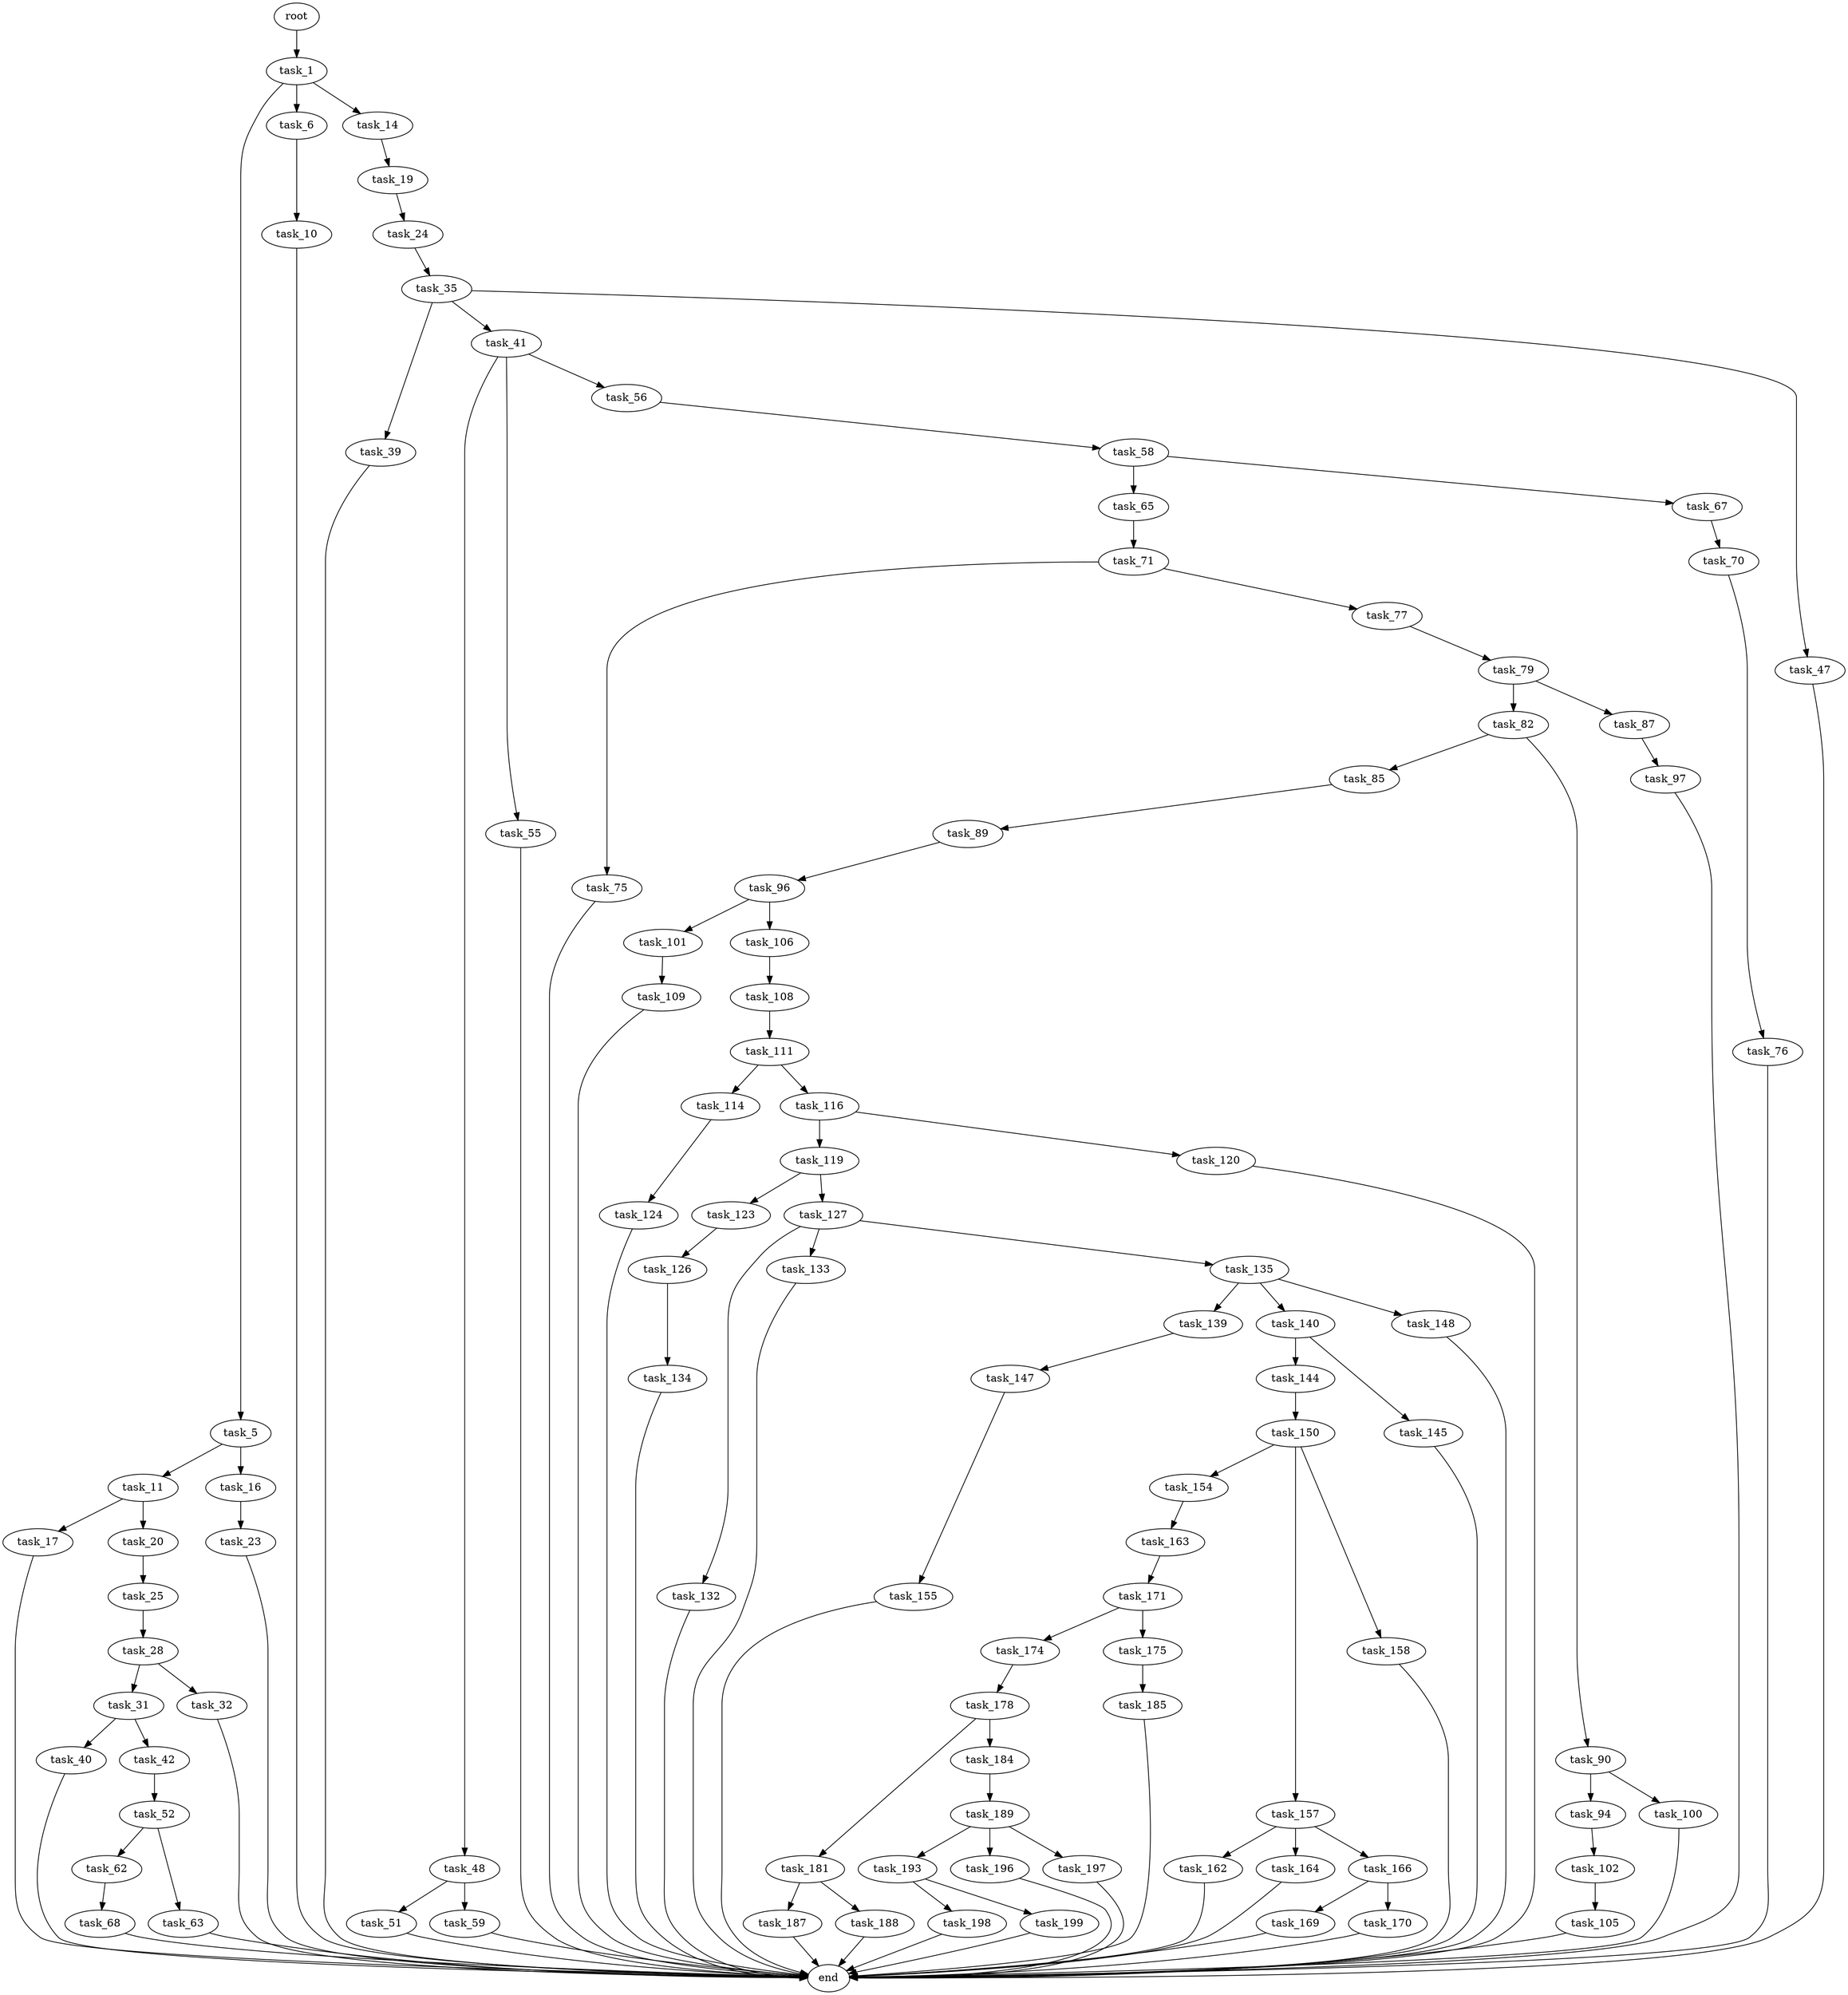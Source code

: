 digraph G {
  root [size="0.000000"];
  task_1 [size="1698684182.000000"];
  task_5 [size="5152889784.000000"];
  task_6 [size="8589934592.000000"];
  task_14 [size="7643782789.000000"];
  task_11 [size="2488674595.000000"];
  task_16 [size="6396605899.000000"];
  task_10 [size="1672945199.000000"];
  end [size="0.000000"];
  task_17 [size="48759662466.000000"];
  task_20 [size="16196215071.000000"];
  task_19 [size="134217728000.000000"];
  task_23 [size="231928233984.000000"];
  task_24 [size="448267355.000000"];
  task_25 [size="224131323465.000000"];
  task_35 [size="231928233984.000000"];
  task_28 [size="368293445632.000000"];
  task_31 [size="4497555855.000000"];
  task_32 [size="2454181930.000000"];
  task_40 [size="13090668725.000000"];
  task_42 [size="28991029248.000000"];
  task_39 [size="458467645740.000000"];
  task_41 [size="97374163635.000000"];
  task_47 [size="1005860744.000000"];
  task_48 [size="549755813888.000000"];
  task_55 [size="28689494114.000000"];
  task_56 [size="8589934592.000000"];
  task_52 [size="309196077.000000"];
  task_51 [size="1279341475681.000000"];
  task_59 [size="368293445632.000000"];
  task_62 [size="368293445632.000000"];
  task_63 [size="1073741824000.000000"];
  task_58 [size="400207875080.000000"];
  task_65 [size="368293445632.000000"];
  task_67 [size="6950291684.000000"];
  task_68 [size="782757789696.000000"];
  task_71 [size="28991029248.000000"];
  task_70 [size="9948916839.000000"];
  task_76 [size="31429175472.000000"];
  task_75 [size="3983602148.000000"];
  task_77 [size="3528057244.000000"];
  task_79 [size="9351688384.000000"];
  task_82 [size="4003804918.000000"];
  task_87 [size="10700688508.000000"];
  task_85 [size="231928233984.000000"];
  task_90 [size="147574631905.000000"];
  task_89 [size="1468499672.000000"];
  task_97 [size="123625560096.000000"];
  task_96 [size="1073741824000.000000"];
  task_94 [size="3350297877.000000"];
  task_100 [size="28991029248.000000"];
  task_102 [size="549755813888.000000"];
  task_101 [size="4434822812.000000"];
  task_106 [size="1073741824000.000000"];
  task_109 [size="5410404110.000000"];
  task_105 [size="1073741824000.000000"];
  task_108 [size="782757789696.000000"];
  task_111 [size="28991029248.000000"];
  task_114 [size="549755813888.000000"];
  task_116 [size="786731166451.000000"];
  task_124 [size="25993558743.000000"];
  task_119 [size="8589934592.000000"];
  task_120 [size="134217728000.000000"];
  task_123 [size="1073741824000.000000"];
  task_127 [size="620596698913.000000"];
  task_126 [size="28991029248.000000"];
  task_134 [size="782757789696.000000"];
  task_132 [size="153751099512.000000"];
  task_133 [size="568120313956.000000"];
  task_135 [size="11363446588.000000"];
  task_139 [size="78018382518.000000"];
  task_140 [size="973502065.000000"];
  task_148 [size="1109969333751.000000"];
  task_147 [size="99611825988.000000"];
  task_144 [size="287105510197.000000"];
  task_145 [size="15714938295.000000"];
  task_150 [size="323644190578.000000"];
  task_155 [size="36395975814.000000"];
  task_154 [size="11982628037.000000"];
  task_157 [size="188002260456.000000"];
  task_158 [size="467104892136.000000"];
  task_163 [size="171247470119.000000"];
  task_162 [size="1757582130.000000"];
  task_164 [size="428874188635.000000"];
  task_166 [size="168844286544.000000"];
  task_171 [size="8589934592.000000"];
  task_169 [size="542706642080.000000"];
  task_170 [size="1073741824000.000000"];
  task_174 [size="417905699108.000000"];
  task_175 [size="107316531119.000000"];
  task_178 [size="19635227308.000000"];
  task_185 [size="142405700748.000000"];
  task_181 [size="231928233984.000000"];
  task_184 [size="231928233984.000000"];
  task_187 [size="549755813888.000000"];
  task_188 [size="594566632.000000"];
  task_189 [size="3124989707.000000"];
  task_193 [size="368293445632.000000"];
  task_196 [size="340524417792.000000"];
  task_197 [size="231928233984.000000"];
  task_198 [size="368293445632.000000"];
  task_199 [size="1207144370276.000000"];

  root -> task_1 [size="1.000000"];
  task_1 -> task_5 [size="33554432.000000"];
  task_1 -> task_6 [size="33554432.000000"];
  task_1 -> task_14 [size="33554432.000000"];
  task_5 -> task_11 [size="209715200.000000"];
  task_5 -> task_16 [size="209715200.000000"];
  task_6 -> task_10 [size="33554432.000000"];
  task_14 -> task_19 [size="301989888.000000"];
  task_11 -> task_17 [size="134217728.000000"];
  task_11 -> task_20 [size="134217728.000000"];
  task_16 -> task_23 [size="411041792.000000"];
  task_10 -> end [size="1.000000"];
  task_17 -> end [size="1.000000"];
  task_20 -> task_25 [size="301989888.000000"];
  task_19 -> task_24 [size="209715200.000000"];
  task_23 -> end [size="1.000000"];
  task_24 -> task_35 [size="33554432.000000"];
  task_25 -> task_28 [size="301989888.000000"];
  task_35 -> task_39 [size="301989888.000000"];
  task_35 -> task_41 [size="301989888.000000"];
  task_35 -> task_47 [size="301989888.000000"];
  task_28 -> task_31 [size="411041792.000000"];
  task_28 -> task_32 [size="411041792.000000"];
  task_31 -> task_40 [size="75497472.000000"];
  task_31 -> task_42 [size="75497472.000000"];
  task_32 -> end [size="1.000000"];
  task_40 -> end [size="1.000000"];
  task_42 -> task_52 [size="75497472.000000"];
  task_39 -> end [size="1.000000"];
  task_41 -> task_48 [size="301989888.000000"];
  task_41 -> task_55 [size="301989888.000000"];
  task_41 -> task_56 [size="301989888.000000"];
  task_47 -> end [size="1.000000"];
  task_48 -> task_51 [size="536870912.000000"];
  task_48 -> task_59 [size="536870912.000000"];
  task_55 -> end [size="1.000000"];
  task_56 -> task_58 [size="33554432.000000"];
  task_52 -> task_62 [size="33554432.000000"];
  task_52 -> task_63 [size="33554432.000000"];
  task_51 -> end [size="1.000000"];
  task_59 -> end [size="1.000000"];
  task_62 -> task_68 [size="411041792.000000"];
  task_63 -> end [size="1.000000"];
  task_58 -> task_65 [size="536870912.000000"];
  task_58 -> task_67 [size="536870912.000000"];
  task_65 -> task_71 [size="411041792.000000"];
  task_67 -> task_70 [size="209715200.000000"];
  task_68 -> end [size="1.000000"];
  task_71 -> task_75 [size="75497472.000000"];
  task_71 -> task_77 [size="75497472.000000"];
  task_70 -> task_76 [size="301989888.000000"];
  task_76 -> end [size="1.000000"];
  task_75 -> end [size="1.000000"];
  task_77 -> task_79 [size="134217728.000000"];
  task_79 -> task_82 [size="301989888.000000"];
  task_79 -> task_87 [size="301989888.000000"];
  task_82 -> task_85 [size="134217728.000000"];
  task_82 -> task_90 [size="134217728.000000"];
  task_87 -> task_97 [size="301989888.000000"];
  task_85 -> task_89 [size="301989888.000000"];
  task_90 -> task_94 [size="411041792.000000"];
  task_90 -> task_100 [size="411041792.000000"];
  task_89 -> task_96 [size="75497472.000000"];
  task_97 -> end [size="1.000000"];
  task_96 -> task_101 [size="838860800.000000"];
  task_96 -> task_106 [size="838860800.000000"];
  task_94 -> task_102 [size="75497472.000000"];
  task_100 -> end [size="1.000000"];
  task_102 -> task_105 [size="536870912.000000"];
  task_101 -> task_109 [size="75497472.000000"];
  task_106 -> task_108 [size="838860800.000000"];
  task_109 -> end [size="1.000000"];
  task_105 -> end [size="1.000000"];
  task_108 -> task_111 [size="679477248.000000"];
  task_111 -> task_114 [size="75497472.000000"];
  task_111 -> task_116 [size="75497472.000000"];
  task_114 -> task_124 [size="536870912.000000"];
  task_116 -> task_119 [size="838860800.000000"];
  task_116 -> task_120 [size="838860800.000000"];
  task_124 -> end [size="1.000000"];
  task_119 -> task_123 [size="33554432.000000"];
  task_119 -> task_127 [size="33554432.000000"];
  task_120 -> end [size="1.000000"];
  task_123 -> task_126 [size="838860800.000000"];
  task_127 -> task_132 [size="411041792.000000"];
  task_127 -> task_133 [size="411041792.000000"];
  task_127 -> task_135 [size="411041792.000000"];
  task_126 -> task_134 [size="75497472.000000"];
  task_134 -> end [size="1.000000"];
  task_132 -> end [size="1.000000"];
  task_133 -> end [size="1.000000"];
  task_135 -> task_139 [size="536870912.000000"];
  task_135 -> task_140 [size="536870912.000000"];
  task_135 -> task_148 [size="536870912.000000"];
  task_139 -> task_147 [size="209715200.000000"];
  task_140 -> task_144 [size="33554432.000000"];
  task_140 -> task_145 [size="33554432.000000"];
  task_148 -> end [size="1.000000"];
  task_147 -> task_155 [size="134217728.000000"];
  task_144 -> task_150 [size="209715200.000000"];
  task_145 -> end [size="1.000000"];
  task_150 -> task_154 [size="209715200.000000"];
  task_150 -> task_157 [size="209715200.000000"];
  task_150 -> task_158 [size="209715200.000000"];
  task_155 -> end [size="1.000000"];
  task_154 -> task_163 [size="301989888.000000"];
  task_157 -> task_162 [size="134217728.000000"];
  task_157 -> task_164 [size="134217728.000000"];
  task_157 -> task_166 [size="134217728.000000"];
  task_158 -> end [size="1.000000"];
  task_163 -> task_171 [size="411041792.000000"];
  task_162 -> end [size="1.000000"];
  task_164 -> end [size="1.000000"];
  task_166 -> task_169 [size="134217728.000000"];
  task_166 -> task_170 [size="134217728.000000"];
  task_171 -> task_174 [size="33554432.000000"];
  task_171 -> task_175 [size="33554432.000000"];
  task_169 -> end [size="1.000000"];
  task_170 -> end [size="1.000000"];
  task_174 -> task_178 [size="411041792.000000"];
  task_175 -> task_185 [size="75497472.000000"];
  task_178 -> task_181 [size="411041792.000000"];
  task_178 -> task_184 [size="411041792.000000"];
  task_185 -> end [size="1.000000"];
  task_181 -> task_187 [size="301989888.000000"];
  task_181 -> task_188 [size="301989888.000000"];
  task_184 -> task_189 [size="301989888.000000"];
  task_187 -> end [size="1.000000"];
  task_188 -> end [size="1.000000"];
  task_189 -> task_193 [size="75497472.000000"];
  task_189 -> task_196 [size="75497472.000000"];
  task_189 -> task_197 [size="75497472.000000"];
  task_193 -> task_198 [size="411041792.000000"];
  task_193 -> task_199 [size="411041792.000000"];
  task_196 -> end [size="1.000000"];
  task_197 -> end [size="1.000000"];
  task_198 -> end [size="1.000000"];
  task_199 -> end [size="1.000000"];
}
